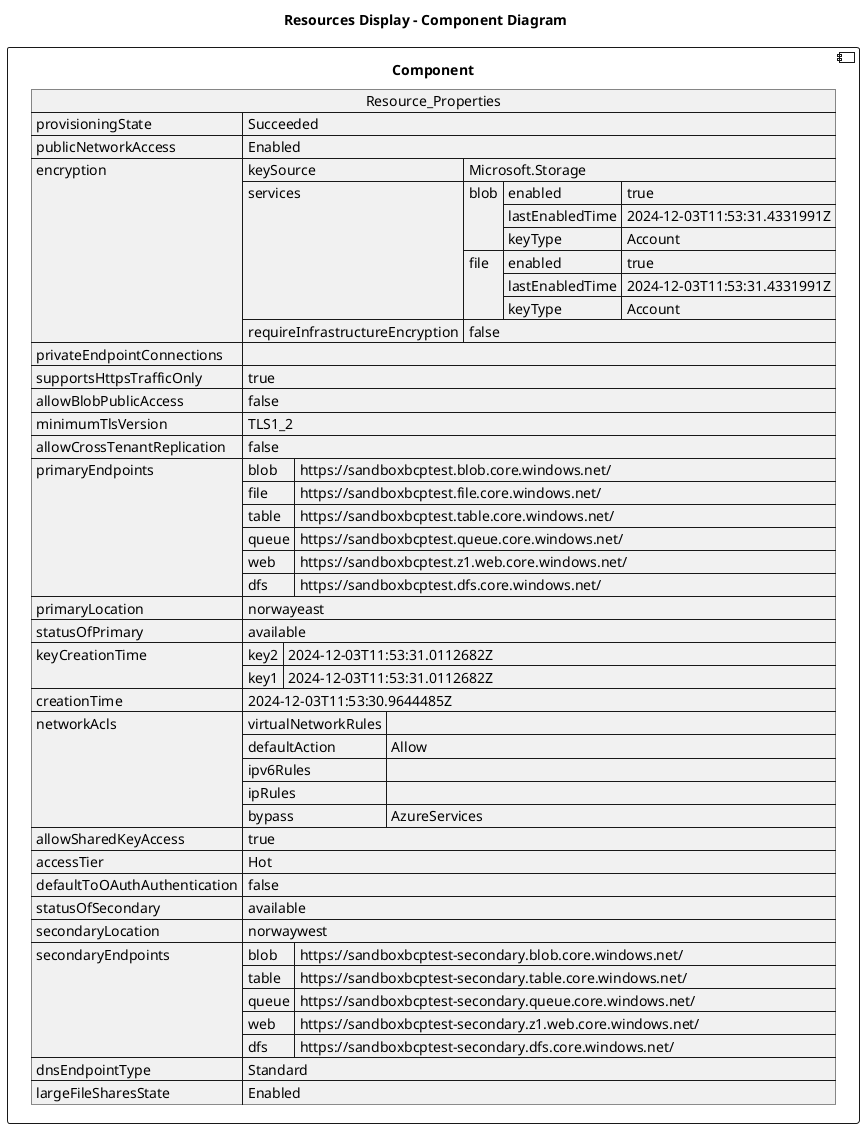 @startuml

title Resources Display - Component Diagram

component Component {

json  Resource_Properties {
  "provisioningState": "Succeeded",
  "publicNetworkAccess": "Enabled",
  "encryption": {
    "keySource": "Microsoft.Storage",
    "services": {
      "blob": {
        "enabled": true,
        "lastEnabledTime": "2024-12-03T11:53:31.4331991Z",
        "keyType": "Account"
      },
      "file": {
        "enabled": true,
        "lastEnabledTime": "2024-12-03T11:53:31.4331991Z",
        "keyType": "Account"
      }
    },
    "requireInfrastructureEncryption": false
  },
  "privateEndpointConnections": [],
  "supportsHttpsTrafficOnly": true,
  "allowBlobPublicAccess": false,
  "minimumTlsVersion": "TLS1_2",
  "allowCrossTenantReplication": false,
  "primaryEndpoints": {
    "blob": "https://sandboxbcptest.blob.core.windows.net/",
    "file": "https://sandboxbcptest.file.core.windows.net/",
    "table": "https://sandboxbcptest.table.core.windows.net/",
    "queue": "https://sandboxbcptest.queue.core.windows.net/",
    "web": "https://sandboxbcptest.z1.web.core.windows.net/",
    "dfs": "https://sandboxbcptest.dfs.core.windows.net/"
  },
  "primaryLocation": "norwayeast",
  "statusOfPrimary": "available",
  "keyCreationTime": {
    "key2": "2024-12-03T11:53:31.0112682Z",
    "key1": "2024-12-03T11:53:31.0112682Z"
  },
  "creationTime": "2024-12-03T11:53:30.9644485Z",
  "networkAcls": {
    "virtualNetworkRules": [],
    "defaultAction": "Allow",
    "ipv6Rules": [],
    "ipRules": [],
    "bypass": "AzureServices"
  },
  "allowSharedKeyAccess": true,
  "accessTier": "Hot",
  "defaultToOAuthAuthentication": false,
  "statusOfSecondary": "available",
  "secondaryLocation": "norwaywest",
  "secondaryEndpoints": {
    "blob": "https://sandboxbcptest-secondary.blob.core.windows.net/",
    "table": "https://sandboxbcptest-secondary.table.core.windows.net/",
    "queue": "https://sandboxbcptest-secondary.queue.core.windows.net/",
    "web": "https://sandboxbcptest-secondary.z1.web.core.windows.net/",
    "dfs": "https://sandboxbcptest-secondary.dfs.core.windows.net/"
  },
  "dnsEndpointType": "Standard",
  "largeFileSharesState": "Enabled"
}
}
@enduml
